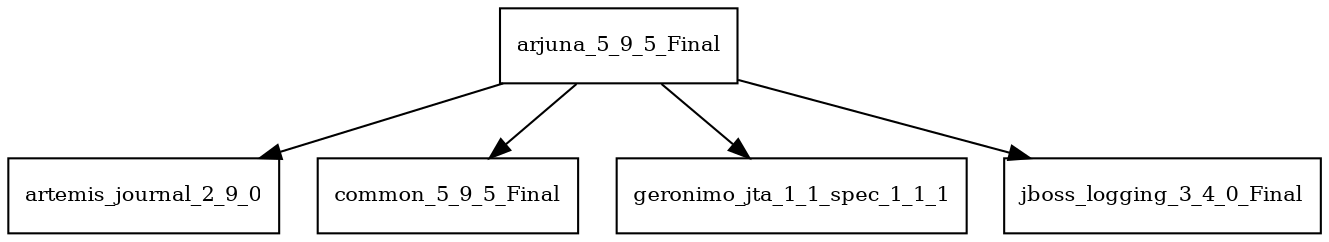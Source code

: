 digraph arjuna_5_9_5_Final_dependencies {
  node [shape = box, fontsize=10.0];
  arjuna_5_9_5_Final -> artemis_journal_2_9_0;
  arjuna_5_9_5_Final -> common_5_9_5_Final;
  arjuna_5_9_5_Final -> geronimo_jta_1_1_spec_1_1_1;
  arjuna_5_9_5_Final -> jboss_logging_3_4_0_Final;
}
